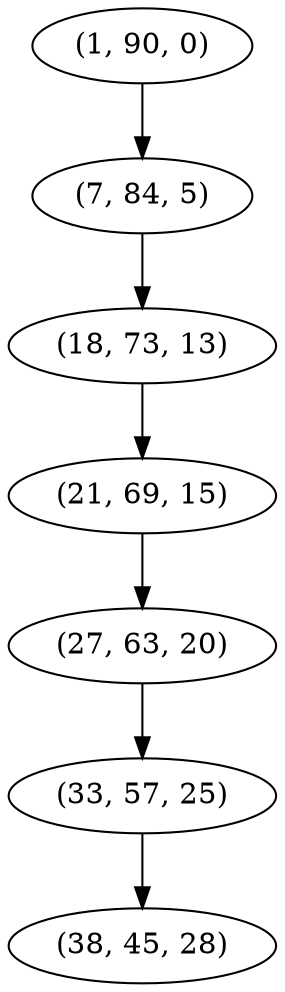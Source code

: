 digraph tree {
    "(1, 90, 0)";
    "(7, 84, 5)";
    "(18, 73, 13)";
    "(21, 69, 15)";
    "(27, 63, 20)";
    "(33, 57, 25)";
    "(38, 45, 28)";
    "(1, 90, 0)" -> "(7, 84, 5)";
    "(7, 84, 5)" -> "(18, 73, 13)";
    "(18, 73, 13)" -> "(21, 69, 15)";
    "(21, 69, 15)" -> "(27, 63, 20)";
    "(27, 63, 20)" -> "(33, 57, 25)";
    "(33, 57, 25)" -> "(38, 45, 28)";
}
